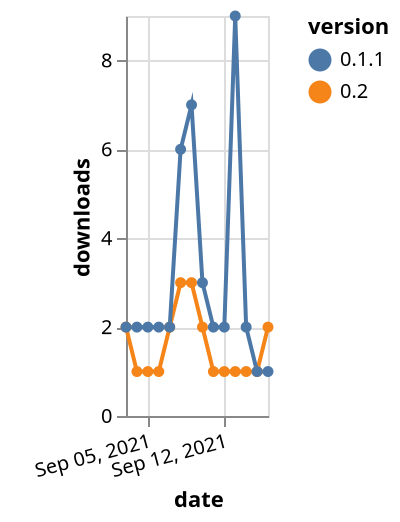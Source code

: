 {"$schema": "https://vega.github.io/schema/vega-lite/v5.json", "description": "A simple bar chart with embedded data.", "data": {"values": [{"date": "2021-09-03", "total": 232, "delta": 2, "version": "0.2"}, {"date": "2021-09-04", "total": 233, "delta": 1, "version": "0.2"}, {"date": "2021-09-05", "total": 234, "delta": 1, "version": "0.2"}, {"date": "2021-09-06", "total": 235, "delta": 1, "version": "0.2"}, {"date": "2021-09-07", "total": 237, "delta": 2, "version": "0.2"}, {"date": "2021-09-08", "total": 240, "delta": 3, "version": "0.2"}, {"date": "2021-09-09", "total": 243, "delta": 3, "version": "0.2"}, {"date": "2021-09-10", "total": 245, "delta": 2, "version": "0.2"}, {"date": "2021-09-11", "total": 246, "delta": 1, "version": "0.2"}, {"date": "2021-09-12", "total": 247, "delta": 1, "version": "0.2"}, {"date": "2021-09-13", "total": 248, "delta": 1, "version": "0.2"}, {"date": "2021-09-14", "total": 249, "delta": 1, "version": "0.2"}, {"date": "2021-09-15", "total": 250, "delta": 1, "version": "0.2"}, {"date": "2021-09-16", "total": 252, "delta": 2, "version": "0.2"}, {"date": "2021-09-03", "total": 3759, "delta": 2, "version": "0.1.1"}, {"date": "2021-09-04", "total": 3761, "delta": 2, "version": "0.1.1"}, {"date": "2021-09-05", "total": 3763, "delta": 2, "version": "0.1.1"}, {"date": "2021-09-06", "total": 3765, "delta": 2, "version": "0.1.1"}, {"date": "2021-09-07", "total": 3767, "delta": 2, "version": "0.1.1"}, {"date": "2021-09-08", "total": 3773, "delta": 6, "version": "0.1.1"}, {"date": "2021-09-09", "total": 3780, "delta": 7, "version": "0.1.1"}, {"date": "2021-09-10", "total": 3783, "delta": 3, "version": "0.1.1"}, {"date": "2021-09-11", "total": 3785, "delta": 2, "version": "0.1.1"}, {"date": "2021-09-12", "total": 3787, "delta": 2, "version": "0.1.1"}, {"date": "2021-09-13", "total": 3796, "delta": 9, "version": "0.1.1"}, {"date": "2021-09-14", "total": 3798, "delta": 2, "version": "0.1.1"}, {"date": "2021-09-15", "total": 3799, "delta": 1, "version": "0.1.1"}, {"date": "2021-09-16", "total": 3800, "delta": 1, "version": "0.1.1"}]}, "width": "container", "mark": {"type": "line", "point": {"filled": true}}, "encoding": {"x": {"field": "date", "type": "temporal", "timeUnit": "yearmonthdate", "title": "date", "axis": {"labelAngle": -15}}, "y": {"field": "delta", "type": "quantitative", "title": "downloads"}, "color": {"field": "version", "type": "nominal"}, "tooltip": {"field": "delta"}}}
